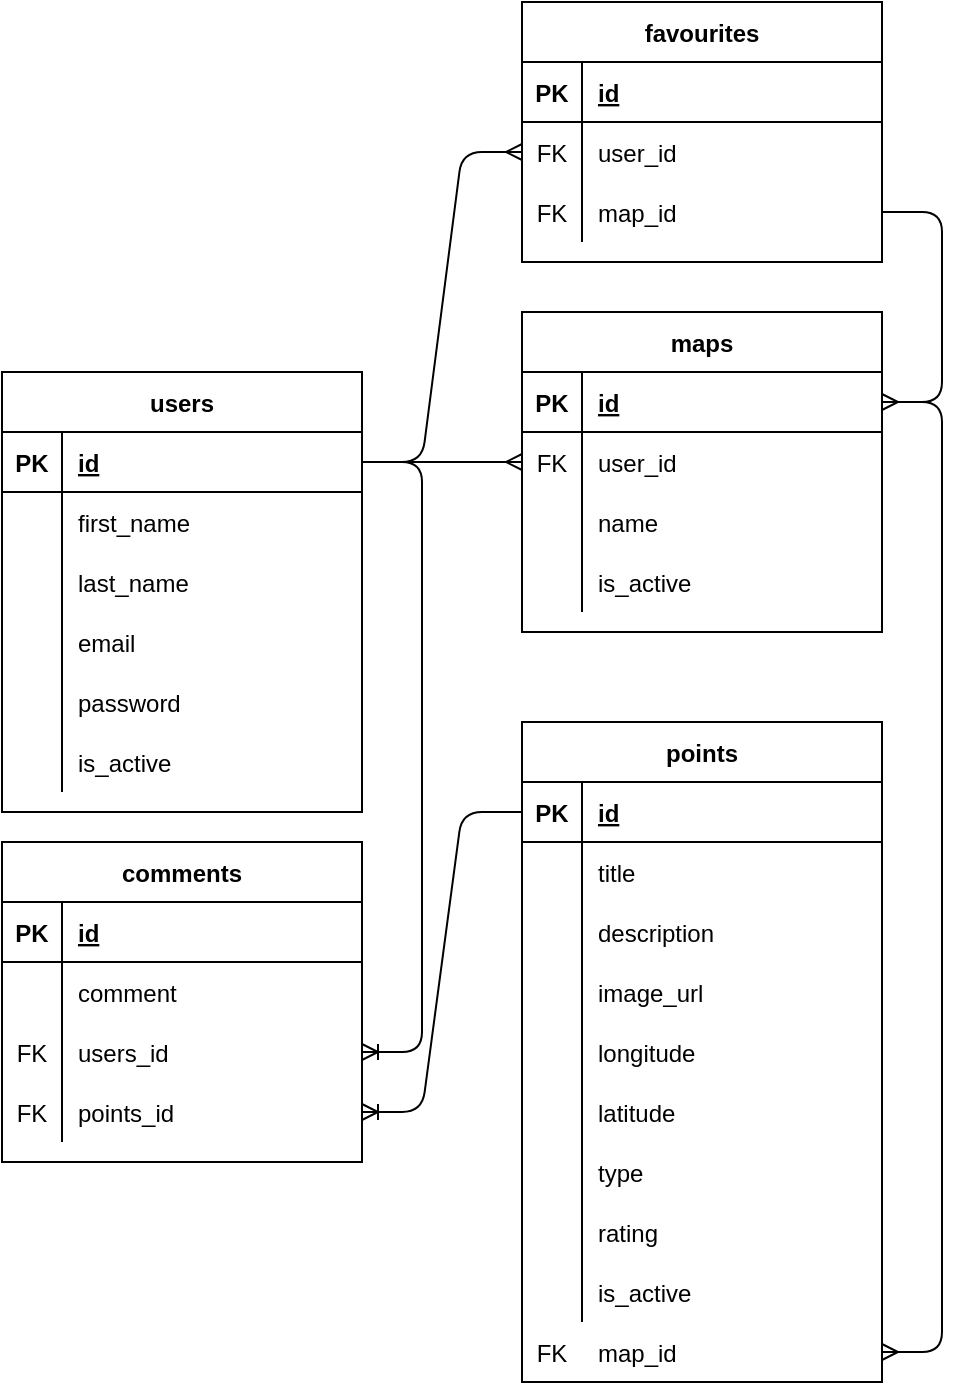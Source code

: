 <mxfile version="14.1.8" type="github">
  <diagram id="R2lEEEUBdFMjLlhIrx00" name="Page-1">
    <mxGraphModel dx="1588" dy="800" grid="1" gridSize="10" guides="1" tooltips="1" connect="1" arrows="1" fold="1" page="1" pageScale="1" pageWidth="850" pageHeight="1100" math="0" shadow="0" extFonts="Permanent Marker^https://fonts.googleapis.com/css?family=Permanent+Marker">
      <root>
        <mxCell id="0" />
        <mxCell id="1" parent="0" />
        <mxCell id="5aGVPmyujBnJCGXoLRqb-15" value="maps" style="shape=table;startSize=30;container=1;collapsible=1;childLayout=tableLayout;fixedRows=1;rowLines=0;fontStyle=1;align=center;resizeLast=1;" parent="1" vertex="1">
          <mxGeometry x="450" y="445" width="180" height="160" as="geometry" />
        </mxCell>
        <mxCell id="5aGVPmyujBnJCGXoLRqb-16" value="" style="shape=partialRectangle;collapsible=0;dropTarget=0;pointerEvents=0;fillColor=none;top=0;left=0;bottom=1;right=0;points=[[0,0.5],[1,0.5]];portConstraint=eastwest;" parent="5aGVPmyujBnJCGXoLRqb-15" vertex="1">
          <mxGeometry y="30" width="180" height="30" as="geometry" />
        </mxCell>
        <mxCell id="5aGVPmyujBnJCGXoLRqb-17" value="PK" style="shape=partialRectangle;connectable=0;fillColor=none;top=0;left=0;bottom=0;right=0;fontStyle=1;overflow=hidden;" parent="5aGVPmyujBnJCGXoLRqb-16" vertex="1">
          <mxGeometry width="30" height="30" as="geometry" />
        </mxCell>
        <mxCell id="5aGVPmyujBnJCGXoLRqb-18" value="id" style="shape=partialRectangle;connectable=0;fillColor=none;top=0;left=0;bottom=0;right=0;align=left;spacingLeft=6;fontStyle=5;overflow=hidden;" parent="5aGVPmyujBnJCGXoLRqb-16" vertex="1">
          <mxGeometry x="30" width="150" height="30" as="geometry" />
        </mxCell>
        <mxCell id="5aGVPmyujBnJCGXoLRqb-19" value="" style="shape=partialRectangle;collapsible=0;dropTarget=0;pointerEvents=0;fillColor=none;top=0;left=0;bottom=0;right=0;points=[[0,0.5],[1,0.5]];portConstraint=eastwest;" parent="5aGVPmyujBnJCGXoLRqb-15" vertex="1">
          <mxGeometry y="60" width="180" height="30" as="geometry" />
        </mxCell>
        <mxCell id="5aGVPmyujBnJCGXoLRqb-20" value="FK" style="shape=partialRectangle;connectable=0;fillColor=none;top=0;left=0;bottom=0;right=0;editable=1;overflow=hidden;" parent="5aGVPmyujBnJCGXoLRqb-19" vertex="1">
          <mxGeometry width="30" height="30" as="geometry" />
        </mxCell>
        <mxCell id="5aGVPmyujBnJCGXoLRqb-21" value="user_id" style="shape=partialRectangle;connectable=0;fillColor=none;top=0;left=0;bottom=0;right=0;align=left;spacingLeft=6;overflow=hidden;" parent="5aGVPmyujBnJCGXoLRqb-19" vertex="1">
          <mxGeometry x="30" width="150" height="30" as="geometry" />
        </mxCell>
        <mxCell id="5aGVPmyujBnJCGXoLRqb-22" value="" style="shape=partialRectangle;collapsible=0;dropTarget=0;pointerEvents=0;fillColor=none;top=0;left=0;bottom=0;right=0;points=[[0,0.5],[1,0.5]];portConstraint=eastwest;" parent="5aGVPmyujBnJCGXoLRqb-15" vertex="1">
          <mxGeometry y="90" width="180" height="30" as="geometry" />
        </mxCell>
        <mxCell id="5aGVPmyujBnJCGXoLRqb-23" value="" style="shape=partialRectangle;connectable=0;fillColor=none;top=0;left=0;bottom=0;right=0;editable=1;overflow=hidden;" parent="5aGVPmyujBnJCGXoLRqb-22" vertex="1">
          <mxGeometry width="30" height="30" as="geometry" />
        </mxCell>
        <mxCell id="5aGVPmyujBnJCGXoLRqb-24" value="name" style="shape=partialRectangle;connectable=0;fillColor=none;top=0;left=0;bottom=0;right=0;align=left;spacingLeft=6;overflow=hidden;" parent="5aGVPmyujBnJCGXoLRqb-22" vertex="1">
          <mxGeometry x="30" width="150" height="30" as="geometry" />
        </mxCell>
        <mxCell id="7502Xp6iciA3a9NRlFyf-27" value="" style="shape=partialRectangle;collapsible=0;dropTarget=0;pointerEvents=0;fillColor=none;top=0;left=0;bottom=0;right=0;points=[[0,0.5],[1,0.5]];portConstraint=eastwest;" vertex="1" parent="5aGVPmyujBnJCGXoLRqb-15">
          <mxGeometry y="120" width="180" height="30" as="geometry" />
        </mxCell>
        <mxCell id="7502Xp6iciA3a9NRlFyf-28" value="" style="shape=partialRectangle;connectable=0;fillColor=none;top=0;left=0;bottom=0;right=0;editable=1;overflow=hidden;" vertex="1" parent="7502Xp6iciA3a9NRlFyf-27">
          <mxGeometry width="30" height="30" as="geometry" />
        </mxCell>
        <mxCell id="7502Xp6iciA3a9NRlFyf-29" value="is_active" style="shape=partialRectangle;connectable=0;fillColor=none;top=0;left=0;bottom=0;right=0;align=left;spacingLeft=6;overflow=hidden;" vertex="1" parent="7502Xp6iciA3a9NRlFyf-27">
          <mxGeometry x="30" width="150" height="30" as="geometry" />
        </mxCell>
        <mxCell id="5aGVPmyujBnJCGXoLRqb-28" value="users" style="shape=table;startSize=30;container=1;collapsible=1;childLayout=tableLayout;fixedRows=1;rowLines=0;fontStyle=1;align=center;resizeLast=1;" parent="1" vertex="1">
          <mxGeometry x="190" y="475" width="180" height="220" as="geometry" />
        </mxCell>
        <mxCell id="5aGVPmyujBnJCGXoLRqb-29" value="" style="shape=partialRectangle;collapsible=0;dropTarget=0;pointerEvents=0;fillColor=none;top=0;left=0;bottom=1;right=0;points=[[0,0.5],[1,0.5]];portConstraint=eastwest;" parent="5aGVPmyujBnJCGXoLRqb-28" vertex="1">
          <mxGeometry y="30" width="180" height="30" as="geometry" />
        </mxCell>
        <mxCell id="5aGVPmyujBnJCGXoLRqb-30" value="PK" style="shape=partialRectangle;connectable=0;fillColor=none;top=0;left=0;bottom=0;right=0;fontStyle=1;overflow=hidden;" parent="5aGVPmyujBnJCGXoLRqb-29" vertex="1">
          <mxGeometry width="30" height="30" as="geometry" />
        </mxCell>
        <mxCell id="5aGVPmyujBnJCGXoLRqb-31" value="id" style="shape=partialRectangle;connectable=0;fillColor=none;top=0;left=0;bottom=0;right=0;align=left;spacingLeft=6;fontStyle=5;overflow=hidden;" parent="5aGVPmyujBnJCGXoLRqb-29" vertex="1">
          <mxGeometry x="30" width="150" height="30" as="geometry" />
        </mxCell>
        <mxCell id="5aGVPmyujBnJCGXoLRqb-32" value="" style="shape=partialRectangle;collapsible=0;dropTarget=0;pointerEvents=0;fillColor=none;top=0;left=0;bottom=0;right=0;points=[[0,0.5],[1,0.5]];portConstraint=eastwest;" parent="5aGVPmyujBnJCGXoLRqb-28" vertex="1">
          <mxGeometry y="60" width="180" height="30" as="geometry" />
        </mxCell>
        <mxCell id="5aGVPmyujBnJCGXoLRqb-33" value="" style="shape=partialRectangle;connectable=0;fillColor=none;top=0;left=0;bottom=0;right=0;editable=1;overflow=hidden;" parent="5aGVPmyujBnJCGXoLRqb-32" vertex="1">
          <mxGeometry width="30" height="30" as="geometry" />
        </mxCell>
        <mxCell id="5aGVPmyujBnJCGXoLRqb-34" value="first_name" style="shape=partialRectangle;connectable=0;fillColor=none;top=0;left=0;bottom=0;right=0;align=left;spacingLeft=6;overflow=hidden;" parent="5aGVPmyujBnJCGXoLRqb-32" vertex="1">
          <mxGeometry x="30" width="150" height="30" as="geometry" />
        </mxCell>
        <mxCell id="5aGVPmyujBnJCGXoLRqb-78" value="" style="shape=partialRectangle;collapsible=0;dropTarget=0;pointerEvents=0;fillColor=none;top=0;left=0;bottom=0;right=0;points=[[0,0.5],[1,0.5]];portConstraint=eastwest;" parent="5aGVPmyujBnJCGXoLRqb-28" vertex="1">
          <mxGeometry y="90" width="180" height="30" as="geometry" />
        </mxCell>
        <mxCell id="5aGVPmyujBnJCGXoLRqb-79" value="" style="shape=partialRectangle;connectable=0;fillColor=none;top=0;left=0;bottom=0;right=0;editable=1;overflow=hidden;" parent="5aGVPmyujBnJCGXoLRqb-78" vertex="1">
          <mxGeometry width="30" height="30" as="geometry" />
        </mxCell>
        <mxCell id="5aGVPmyujBnJCGXoLRqb-80" value="last_name" style="shape=partialRectangle;connectable=0;fillColor=none;top=0;left=0;bottom=0;right=0;align=left;spacingLeft=6;overflow=hidden;" parent="5aGVPmyujBnJCGXoLRqb-78" vertex="1">
          <mxGeometry x="30" width="150" height="30" as="geometry" />
        </mxCell>
        <mxCell id="7502Xp6iciA3a9NRlFyf-2" value="" style="shape=partialRectangle;collapsible=0;dropTarget=0;pointerEvents=0;fillColor=none;top=0;left=0;bottom=0;right=0;points=[[0,0.5],[1,0.5]];portConstraint=eastwest;" vertex="1" parent="5aGVPmyujBnJCGXoLRqb-28">
          <mxGeometry y="120" width="180" height="30" as="geometry" />
        </mxCell>
        <mxCell id="7502Xp6iciA3a9NRlFyf-3" value="" style="shape=partialRectangle;connectable=0;fillColor=none;top=0;left=0;bottom=0;right=0;editable=1;overflow=hidden;" vertex="1" parent="7502Xp6iciA3a9NRlFyf-2">
          <mxGeometry width="30" height="30" as="geometry" />
        </mxCell>
        <mxCell id="7502Xp6iciA3a9NRlFyf-4" value="email" style="shape=partialRectangle;connectable=0;fillColor=none;top=0;left=0;bottom=0;right=0;align=left;spacingLeft=6;overflow=hidden;" vertex="1" parent="7502Xp6iciA3a9NRlFyf-2">
          <mxGeometry x="30" width="150" height="30" as="geometry" />
        </mxCell>
        <mxCell id="7502Xp6iciA3a9NRlFyf-5" value="" style="shape=partialRectangle;collapsible=0;dropTarget=0;pointerEvents=0;fillColor=none;top=0;left=0;bottom=0;right=0;points=[[0,0.5],[1,0.5]];portConstraint=eastwest;" vertex="1" parent="5aGVPmyujBnJCGXoLRqb-28">
          <mxGeometry y="150" width="180" height="30" as="geometry" />
        </mxCell>
        <mxCell id="7502Xp6iciA3a9NRlFyf-6" value="" style="shape=partialRectangle;connectable=0;fillColor=none;top=0;left=0;bottom=0;right=0;editable=1;overflow=hidden;" vertex="1" parent="7502Xp6iciA3a9NRlFyf-5">
          <mxGeometry width="30" height="30" as="geometry" />
        </mxCell>
        <mxCell id="7502Xp6iciA3a9NRlFyf-7" value="password" style="shape=partialRectangle;connectable=0;fillColor=none;top=0;left=0;bottom=0;right=0;align=left;spacingLeft=6;overflow=hidden;" vertex="1" parent="7502Xp6iciA3a9NRlFyf-5">
          <mxGeometry x="30" width="150" height="30" as="geometry" />
        </mxCell>
        <mxCell id="7502Xp6iciA3a9NRlFyf-39" value="" style="shape=partialRectangle;collapsible=0;dropTarget=0;pointerEvents=0;fillColor=none;top=0;left=0;bottom=0;right=0;points=[[0,0.5],[1,0.5]];portConstraint=eastwest;" vertex="1" parent="5aGVPmyujBnJCGXoLRqb-28">
          <mxGeometry y="180" width="180" height="30" as="geometry" />
        </mxCell>
        <mxCell id="7502Xp6iciA3a9NRlFyf-40" value="" style="shape=partialRectangle;connectable=0;fillColor=none;top=0;left=0;bottom=0;right=0;editable=1;overflow=hidden;" vertex="1" parent="7502Xp6iciA3a9NRlFyf-39">
          <mxGeometry width="30" height="30" as="geometry" />
        </mxCell>
        <mxCell id="7502Xp6iciA3a9NRlFyf-41" value="is_active" style="shape=partialRectangle;connectable=0;fillColor=none;top=0;left=0;bottom=0;right=0;align=left;spacingLeft=6;overflow=hidden;" vertex="1" parent="7502Xp6iciA3a9NRlFyf-39">
          <mxGeometry x="30" width="150" height="30" as="geometry" />
        </mxCell>
        <mxCell id="5aGVPmyujBnJCGXoLRqb-41" value="favourites" style="shape=table;startSize=30;container=1;collapsible=1;childLayout=tableLayout;fixedRows=1;rowLines=0;fontStyle=1;align=center;resizeLast=1;" parent="1" vertex="1">
          <mxGeometry x="450" y="290" width="180" height="130" as="geometry" />
        </mxCell>
        <mxCell id="5aGVPmyujBnJCGXoLRqb-42" value="" style="shape=partialRectangle;collapsible=0;dropTarget=0;pointerEvents=0;fillColor=none;top=0;left=0;bottom=1;right=0;points=[[0,0.5],[1,0.5]];portConstraint=eastwest;" parent="5aGVPmyujBnJCGXoLRqb-41" vertex="1">
          <mxGeometry y="30" width="180" height="30" as="geometry" />
        </mxCell>
        <mxCell id="5aGVPmyujBnJCGXoLRqb-43" value="PK" style="shape=partialRectangle;connectable=0;fillColor=none;top=0;left=0;bottom=0;right=0;fontStyle=1;overflow=hidden;" parent="5aGVPmyujBnJCGXoLRqb-42" vertex="1">
          <mxGeometry width="30" height="30" as="geometry" />
        </mxCell>
        <mxCell id="5aGVPmyujBnJCGXoLRqb-44" value="id" style="shape=partialRectangle;connectable=0;fillColor=none;top=0;left=0;bottom=0;right=0;align=left;spacingLeft=6;fontStyle=5;overflow=hidden;" parent="5aGVPmyujBnJCGXoLRqb-42" vertex="1">
          <mxGeometry x="30" width="150" height="30" as="geometry" />
        </mxCell>
        <mxCell id="5aGVPmyujBnJCGXoLRqb-45" value="" style="shape=partialRectangle;collapsible=0;dropTarget=0;pointerEvents=0;fillColor=none;top=0;left=0;bottom=0;right=0;points=[[0,0.5],[1,0.5]];portConstraint=eastwest;" parent="5aGVPmyujBnJCGXoLRqb-41" vertex="1">
          <mxGeometry y="60" width="180" height="30" as="geometry" />
        </mxCell>
        <mxCell id="5aGVPmyujBnJCGXoLRqb-46" value="FK" style="shape=partialRectangle;connectable=0;fillColor=none;top=0;left=0;bottom=0;right=0;editable=1;overflow=hidden;" parent="5aGVPmyujBnJCGXoLRqb-45" vertex="1">
          <mxGeometry width="30" height="30" as="geometry" />
        </mxCell>
        <mxCell id="5aGVPmyujBnJCGXoLRqb-47" value="user_id" style="shape=partialRectangle;connectable=0;fillColor=none;top=0;left=0;bottom=0;right=0;align=left;spacingLeft=6;overflow=hidden;" parent="5aGVPmyujBnJCGXoLRqb-45" vertex="1">
          <mxGeometry x="30" width="150" height="30" as="geometry" />
        </mxCell>
        <mxCell id="5aGVPmyujBnJCGXoLRqb-48" value="" style="shape=partialRectangle;collapsible=0;dropTarget=0;pointerEvents=0;fillColor=none;top=0;left=0;bottom=0;right=0;points=[[0,0.5],[1,0.5]];portConstraint=eastwest;" parent="5aGVPmyujBnJCGXoLRqb-41" vertex="1">
          <mxGeometry y="90" width="180" height="30" as="geometry" />
        </mxCell>
        <mxCell id="5aGVPmyujBnJCGXoLRqb-49" value="FK" style="shape=partialRectangle;connectable=0;fillColor=none;top=0;left=0;bottom=0;right=0;editable=1;overflow=hidden;" parent="5aGVPmyujBnJCGXoLRqb-48" vertex="1">
          <mxGeometry width="30" height="30" as="geometry" />
        </mxCell>
        <mxCell id="5aGVPmyujBnJCGXoLRqb-50" value="map_id" style="shape=partialRectangle;connectable=0;fillColor=none;top=0;left=0;bottom=0;right=0;align=left;spacingLeft=6;overflow=hidden;" parent="5aGVPmyujBnJCGXoLRqb-48" vertex="1">
          <mxGeometry x="30" width="150" height="30" as="geometry" />
        </mxCell>
        <mxCell id="5aGVPmyujBnJCGXoLRqb-54" value="points" style="shape=table;startSize=30;container=1;collapsible=1;childLayout=tableLayout;fixedRows=1;rowLines=0;fontStyle=1;align=center;resizeLast=1;" parent="1" vertex="1">
          <mxGeometry x="450" y="650" width="180" height="330" as="geometry" />
        </mxCell>
        <mxCell id="5aGVPmyujBnJCGXoLRqb-55" value="" style="shape=partialRectangle;collapsible=0;dropTarget=0;pointerEvents=0;fillColor=none;top=0;left=0;bottom=1;right=0;points=[[0,0.5],[1,0.5]];portConstraint=eastwest;" parent="5aGVPmyujBnJCGXoLRqb-54" vertex="1">
          <mxGeometry y="30" width="180" height="30" as="geometry" />
        </mxCell>
        <mxCell id="5aGVPmyujBnJCGXoLRqb-56" value="PK" style="shape=partialRectangle;connectable=0;fillColor=none;top=0;left=0;bottom=0;right=0;fontStyle=1;overflow=hidden;" parent="5aGVPmyujBnJCGXoLRqb-55" vertex="1">
          <mxGeometry width="30" height="30" as="geometry" />
        </mxCell>
        <mxCell id="5aGVPmyujBnJCGXoLRqb-57" value="id" style="shape=partialRectangle;connectable=0;fillColor=none;top=0;left=0;bottom=0;right=0;align=left;spacingLeft=6;fontStyle=5;overflow=hidden;" parent="5aGVPmyujBnJCGXoLRqb-55" vertex="1">
          <mxGeometry x="30" width="150" height="30" as="geometry" />
        </mxCell>
        <mxCell id="5aGVPmyujBnJCGXoLRqb-58" value="" style="shape=partialRectangle;collapsible=0;dropTarget=0;pointerEvents=0;fillColor=none;top=0;left=0;bottom=0;right=0;points=[[0,0.5],[1,0.5]];portConstraint=eastwest;" parent="5aGVPmyujBnJCGXoLRqb-54" vertex="1">
          <mxGeometry y="60" width="180" height="30" as="geometry" />
        </mxCell>
        <mxCell id="5aGVPmyujBnJCGXoLRqb-59" value="" style="shape=partialRectangle;connectable=0;fillColor=none;top=0;left=0;bottom=0;right=0;editable=1;overflow=hidden;" parent="5aGVPmyujBnJCGXoLRqb-58" vertex="1">
          <mxGeometry width="30" height="30" as="geometry" />
        </mxCell>
        <mxCell id="5aGVPmyujBnJCGXoLRqb-60" value="title" style="shape=partialRectangle;connectable=0;fillColor=none;top=0;left=0;bottom=0;right=0;align=left;spacingLeft=6;overflow=hidden;" parent="5aGVPmyujBnJCGXoLRqb-58" vertex="1">
          <mxGeometry x="30" width="150" height="30" as="geometry" />
        </mxCell>
        <mxCell id="5aGVPmyujBnJCGXoLRqb-61" value="" style="shape=partialRectangle;collapsible=0;dropTarget=0;pointerEvents=0;fillColor=none;top=0;left=0;bottom=0;right=0;points=[[0,0.5],[1,0.5]];portConstraint=eastwest;" parent="5aGVPmyujBnJCGXoLRqb-54" vertex="1">
          <mxGeometry y="90" width="180" height="30" as="geometry" />
        </mxCell>
        <mxCell id="5aGVPmyujBnJCGXoLRqb-62" value="" style="shape=partialRectangle;connectable=0;fillColor=none;top=0;left=0;bottom=0;right=0;editable=1;overflow=hidden;" parent="5aGVPmyujBnJCGXoLRqb-61" vertex="1">
          <mxGeometry width="30" height="30" as="geometry" />
        </mxCell>
        <mxCell id="5aGVPmyujBnJCGXoLRqb-63" value="description" style="shape=partialRectangle;connectable=0;fillColor=none;top=0;left=0;bottom=0;right=0;align=left;spacingLeft=6;overflow=hidden;" parent="5aGVPmyujBnJCGXoLRqb-61" vertex="1">
          <mxGeometry x="30" width="150" height="30" as="geometry" />
        </mxCell>
        <mxCell id="5aGVPmyujBnJCGXoLRqb-64" value="" style="shape=partialRectangle;collapsible=0;dropTarget=0;pointerEvents=0;fillColor=none;top=0;left=0;bottom=0;right=0;points=[[0,0.5],[1,0.5]];portConstraint=eastwest;" parent="5aGVPmyujBnJCGXoLRqb-54" vertex="1">
          <mxGeometry y="120" width="180" height="30" as="geometry" />
        </mxCell>
        <mxCell id="5aGVPmyujBnJCGXoLRqb-65" value="" style="shape=partialRectangle;connectable=0;fillColor=none;top=0;left=0;bottom=0;right=0;editable=1;overflow=hidden;" parent="5aGVPmyujBnJCGXoLRqb-64" vertex="1">
          <mxGeometry width="30" height="30" as="geometry" />
        </mxCell>
        <mxCell id="5aGVPmyujBnJCGXoLRqb-66" value="image_url" style="shape=partialRectangle;connectable=0;fillColor=none;top=0;left=0;bottom=0;right=0;align=left;spacingLeft=6;overflow=hidden;" parent="5aGVPmyujBnJCGXoLRqb-64" vertex="1">
          <mxGeometry x="30" width="150" height="30" as="geometry" />
        </mxCell>
        <mxCell id="5aGVPmyujBnJCGXoLRqb-82" value="" style="shape=partialRectangle;collapsible=0;dropTarget=0;pointerEvents=0;fillColor=none;top=0;left=0;bottom=0;right=0;points=[[0,0.5],[1,0.5]];portConstraint=eastwest;" parent="5aGVPmyujBnJCGXoLRqb-54" vertex="1">
          <mxGeometry y="150" width="180" height="30" as="geometry" />
        </mxCell>
        <mxCell id="5aGVPmyujBnJCGXoLRqb-83" value="" style="shape=partialRectangle;connectable=0;fillColor=none;top=0;left=0;bottom=0;right=0;editable=1;overflow=hidden;" parent="5aGVPmyujBnJCGXoLRqb-82" vertex="1">
          <mxGeometry width="30" height="30" as="geometry" />
        </mxCell>
        <mxCell id="5aGVPmyujBnJCGXoLRqb-84" value="longitude" style="shape=partialRectangle;connectable=0;fillColor=none;top=0;left=0;bottom=0;right=0;align=left;spacingLeft=6;overflow=hidden;" parent="5aGVPmyujBnJCGXoLRqb-82" vertex="1">
          <mxGeometry x="30" width="150" height="30" as="geometry" />
        </mxCell>
        <mxCell id="5aGVPmyujBnJCGXoLRqb-85" value="" style="shape=partialRectangle;collapsible=0;dropTarget=0;pointerEvents=0;fillColor=none;top=0;left=0;bottom=0;right=0;points=[[0,0.5],[1,0.5]];portConstraint=eastwest;" parent="5aGVPmyujBnJCGXoLRqb-54" vertex="1">
          <mxGeometry y="180" width="180" height="30" as="geometry" />
        </mxCell>
        <mxCell id="5aGVPmyujBnJCGXoLRqb-86" value="" style="shape=partialRectangle;connectable=0;fillColor=none;top=0;left=0;bottom=0;right=0;editable=1;overflow=hidden;" parent="5aGVPmyujBnJCGXoLRqb-85" vertex="1">
          <mxGeometry width="30" height="30" as="geometry" />
        </mxCell>
        <mxCell id="5aGVPmyujBnJCGXoLRqb-87" value="latitude" style="shape=partialRectangle;connectable=0;fillColor=none;top=0;left=0;bottom=0;right=0;align=left;spacingLeft=6;overflow=hidden;" parent="5aGVPmyujBnJCGXoLRqb-85" vertex="1">
          <mxGeometry x="30" width="150" height="30" as="geometry" />
        </mxCell>
        <mxCell id="7502Xp6iciA3a9NRlFyf-8" value="" style="shape=partialRectangle;collapsible=0;dropTarget=0;pointerEvents=0;fillColor=none;top=0;left=0;bottom=0;right=0;points=[[0,0.5],[1,0.5]];portConstraint=eastwest;" vertex="1" parent="5aGVPmyujBnJCGXoLRqb-54">
          <mxGeometry y="210" width="180" height="30" as="geometry" />
        </mxCell>
        <mxCell id="7502Xp6iciA3a9NRlFyf-9" value="" style="shape=partialRectangle;connectable=0;fillColor=none;top=0;left=0;bottom=0;right=0;editable=1;overflow=hidden;" vertex="1" parent="7502Xp6iciA3a9NRlFyf-8">
          <mxGeometry width="30" height="30" as="geometry" />
        </mxCell>
        <mxCell id="7502Xp6iciA3a9NRlFyf-10" value="type" style="shape=partialRectangle;connectable=0;fillColor=none;top=0;left=0;bottom=0;right=0;align=left;spacingLeft=6;overflow=hidden;" vertex="1" parent="7502Xp6iciA3a9NRlFyf-8">
          <mxGeometry x="30" width="150" height="30" as="geometry" />
        </mxCell>
        <mxCell id="7502Xp6iciA3a9NRlFyf-11" value="" style="shape=partialRectangle;collapsible=0;dropTarget=0;pointerEvents=0;fillColor=none;top=0;left=0;bottom=0;right=0;points=[[0,0.5],[1,0.5]];portConstraint=eastwest;" vertex="1" parent="5aGVPmyujBnJCGXoLRqb-54">
          <mxGeometry y="240" width="180" height="30" as="geometry" />
        </mxCell>
        <mxCell id="7502Xp6iciA3a9NRlFyf-12" value="" style="shape=partialRectangle;connectable=0;fillColor=none;top=0;left=0;bottom=0;right=0;editable=1;overflow=hidden;" vertex="1" parent="7502Xp6iciA3a9NRlFyf-11">
          <mxGeometry width="30" height="30" as="geometry" />
        </mxCell>
        <mxCell id="7502Xp6iciA3a9NRlFyf-13" value="rating" style="shape=partialRectangle;connectable=0;fillColor=none;top=0;left=0;bottom=0;right=0;align=left;spacingLeft=6;overflow=hidden;" vertex="1" parent="7502Xp6iciA3a9NRlFyf-11">
          <mxGeometry x="30" width="150" height="30" as="geometry" />
        </mxCell>
        <mxCell id="7502Xp6iciA3a9NRlFyf-30" value="" style="shape=partialRectangle;collapsible=0;dropTarget=0;pointerEvents=0;fillColor=none;top=0;left=0;bottom=0;right=0;points=[[0,0.5],[1,0.5]];portConstraint=eastwest;" vertex="1" parent="5aGVPmyujBnJCGXoLRqb-54">
          <mxGeometry y="270" width="180" height="30" as="geometry" />
        </mxCell>
        <mxCell id="7502Xp6iciA3a9NRlFyf-31" value="" style="shape=partialRectangle;connectable=0;fillColor=none;top=0;left=0;bottom=0;right=0;editable=1;overflow=hidden;" vertex="1" parent="7502Xp6iciA3a9NRlFyf-30">
          <mxGeometry width="30" height="30" as="geometry" />
        </mxCell>
        <mxCell id="7502Xp6iciA3a9NRlFyf-32" value="is_active" style="shape=partialRectangle;connectable=0;fillColor=none;top=0;left=0;bottom=0;right=0;align=left;spacingLeft=6;overflow=hidden;" vertex="1" parent="7502Xp6iciA3a9NRlFyf-30">
          <mxGeometry x="30" width="150" height="30" as="geometry" />
        </mxCell>
        <mxCell id="5aGVPmyujBnJCGXoLRqb-73" value="" style="edgeStyle=entityRelationEdgeStyle;fontSize=12;html=1;endArrow=ERmany;exitX=1;exitY=0.5;exitDx=0;exitDy=0;entryX=0;entryY=0.5;entryDx=0;entryDy=0;" parent="1" source="5aGVPmyujBnJCGXoLRqb-29" target="5aGVPmyujBnJCGXoLRqb-19" edge="1">
          <mxGeometry width="100" height="100" relative="1" as="geometry">
            <mxPoint x="370" y="675" as="sourcePoint" />
            <mxPoint x="470" y="575" as="targetPoint" />
          </mxGeometry>
        </mxCell>
        <mxCell id="5aGVPmyujBnJCGXoLRqb-75" value="" style="edgeStyle=entityRelationEdgeStyle;fontSize=12;html=1;endArrow=ERmany;entryX=1;entryY=0.5;entryDx=0;entryDy=0;" parent="1" source="5aGVPmyujBnJCGXoLRqb-16" target="7502Xp6iciA3a9NRlFyf-36" edge="1">
          <mxGeometry width="100" height="100" relative="1" as="geometry">
            <mxPoint x="660" y="785" as="sourcePoint" />
            <mxPoint x="690" y="970" as="targetPoint" />
          </mxGeometry>
        </mxCell>
        <mxCell id="5aGVPmyujBnJCGXoLRqb-76" value="" style="edgeStyle=entityRelationEdgeStyle;fontSize=12;html=1;endArrow=ERmany;exitX=1;exitY=0.5;exitDx=0;exitDy=0;entryX=0;entryY=0.5;entryDx=0;entryDy=0;" parent="1" source="5aGVPmyujBnJCGXoLRqb-29" target="5aGVPmyujBnJCGXoLRqb-45" edge="1">
          <mxGeometry width="100" height="100" relative="1" as="geometry">
            <mxPoint x="245" y="415" as="sourcePoint" />
            <mxPoint x="345" y="315" as="targetPoint" />
          </mxGeometry>
        </mxCell>
        <mxCell id="5aGVPmyujBnJCGXoLRqb-77" value="" style="edgeStyle=entityRelationEdgeStyle;fontSize=12;html=1;endArrow=ERmany;exitX=1;exitY=0.5;exitDx=0;exitDy=0;entryX=1;entryY=0.5;entryDx=0;entryDy=0;" parent="1" source="5aGVPmyujBnJCGXoLRqb-48" target="5aGVPmyujBnJCGXoLRqb-16" edge="1">
          <mxGeometry width="100" height="100" relative="1" as="geometry">
            <mxPoint x="560" y="415" as="sourcePoint" />
            <mxPoint x="660" y="315" as="targetPoint" />
          </mxGeometry>
        </mxCell>
        <mxCell id="uaJOKz_a7Ykpt6E4QMr8-19" style="edgeStyle=orthogonalEdgeStyle;rounded=0;orthogonalLoop=1;jettySize=auto;html=1;exitX=1;exitY=0.5;exitDx=0;exitDy=0;" parent="1" source="5aGVPmyujBnJCGXoLRqb-29" edge="1">
          <mxGeometry relative="1" as="geometry">
            <mxPoint x="370" y="520" as="targetPoint" />
          </mxGeometry>
        </mxCell>
        <mxCell id="7502Xp6iciA3a9NRlFyf-14" value="comments" style="shape=table;startSize=30;container=1;collapsible=1;childLayout=tableLayout;fixedRows=1;rowLines=0;fontStyle=1;align=center;resizeLast=1;" vertex="1" parent="1">
          <mxGeometry x="190" y="710" width="180" height="160" as="geometry" />
        </mxCell>
        <mxCell id="7502Xp6iciA3a9NRlFyf-15" value="" style="shape=partialRectangle;collapsible=0;dropTarget=0;pointerEvents=0;fillColor=none;top=0;left=0;bottom=1;right=0;points=[[0,0.5],[1,0.5]];portConstraint=eastwest;" vertex="1" parent="7502Xp6iciA3a9NRlFyf-14">
          <mxGeometry y="30" width="180" height="30" as="geometry" />
        </mxCell>
        <mxCell id="7502Xp6iciA3a9NRlFyf-16" value="PK" style="shape=partialRectangle;connectable=0;fillColor=none;top=0;left=0;bottom=0;right=0;fontStyle=1;overflow=hidden;" vertex="1" parent="7502Xp6iciA3a9NRlFyf-15">
          <mxGeometry width="30" height="30" as="geometry" />
        </mxCell>
        <mxCell id="7502Xp6iciA3a9NRlFyf-17" value="id" style="shape=partialRectangle;connectable=0;fillColor=none;top=0;left=0;bottom=0;right=0;align=left;spacingLeft=6;fontStyle=5;overflow=hidden;" vertex="1" parent="7502Xp6iciA3a9NRlFyf-15">
          <mxGeometry x="30" width="150" height="30" as="geometry" />
        </mxCell>
        <mxCell id="7502Xp6iciA3a9NRlFyf-18" value="" style="shape=partialRectangle;collapsible=0;dropTarget=0;pointerEvents=0;fillColor=none;top=0;left=0;bottom=0;right=0;points=[[0,0.5],[1,0.5]];portConstraint=eastwest;" vertex="1" parent="7502Xp6iciA3a9NRlFyf-14">
          <mxGeometry y="60" width="180" height="30" as="geometry" />
        </mxCell>
        <mxCell id="7502Xp6iciA3a9NRlFyf-19" value="" style="shape=partialRectangle;connectable=0;fillColor=none;top=0;left=0;bottom=0;right=0;editable=1;overflow=hidden;" vertex="1" parent="7502Xp6iciA3a9NRlFyf-18">
          <mxGeometry width="30" height="30" as="geometry" />
        </mxCell>
        <mxCell id="7502Xp6iciA3a9NRlFyf-20" value="comment" style="shape=partialRectangle;connectable=0;fillColor=none;top=0;left=0;bottom=0;right=0;align=left;spacingLeft=6;overflow=hidden;" vertex="1" parent="7502Xp6iciA3a9NRlFyf-18">
          <mxGeometry x="30" width="150" height="30" as="geometry" />
        </mxCell>
        <mxCell id="7502Xp6iciA3a9NRlFyf-21" value="" style="shape=partialRectangle;collapsible=0;dropTarget=0;pointerEvents=0;fillColor=none;top=0;left=0;bottom=0;right=0;points=[[0,0.5],[1,0.5]];portConstraint=eastwest;" vertex="1" parent="7502Xp6iciA3a9NRlFyf-14">
          <mxGeometry y="90" width="180" height="30" as="geometry" />
        </mxCell>
        <mxCell id="7502Xp6iciA3a9NRlFyf-22" value="FK" style="shape=partialRectangle;connectable=0;fillColor=none;top=0;left=0;bottom=0;right=0;editable=1;overflow=hidden;" vertex="1" parent="7502Xp6iciA3a9NRlFyf-21">
          <mxGeometry width="30" height="30" as="geometry" />
        </mxCell>
        <mxCell id="7502Xp6iciA3a9NRlFyf-23" value="users_id" style="shape=partialRectangle;connectable=0;fillColor=none;top=0;left=0;bottom=0;right=0;align=left;spacingLeft=6;overflow=hidden;" vertex="1" parent="7502Xp6iciA3a9NRlFyf-21">
          <mxGeometry x="30" width="150" height="30" as="geometry" />
        </mxCell>
        <mxCell id="7502Xp6iciA3a9NRlFyf-24" value="" style="shape=partialRectangle;collapsible=0;dropTarget=0;pointerEvents=0;fillColor=none;top=0;left=0;bottom=0;right=0;points=[[0,0.5],[1,0.5]];portConstraint=eastwest;" vertex="1" parent="7502Xp6iciA3a9NRlFyf-14">
          <mxGeometry y="120" width="180" height="30" as="geometry" />
        </mxCell>
        <mxCell id="7502Xp6iciA3a9NRlFyf-25" value="FK" style="shape=partialRectangle;connectable=0;fillColor=none;top=0;left=0;bottom=0;right=0;editable=1;overflow=hidden;" vertex="1" parent="7502Xp6iciA3a9NRlFyf-24">
          <mxGeometry width="30" height="30" as="geometry" />
        </mxCell>
        <mxCell id="7502Xp6iciA3a9NRlFyf-26" value="points_id" style="shape=partialRectangle;connectable=0;fillColor=none;top=0;left=0;bottom=0;right=0;align=left;spacingLeft=6;overflow=hidden;" vertex="1" parent="7502Xp6iciA3a9NRlFyf-24">
          <mxGeometry x="30" width="150" height="30" as="geometry" />
        </mxCell>
        <mxCell id="7502Xp6iciA3a9NRlFyf-34" value="" style="edgeStyle=entityRelationEdgeStyle;fontSize=12;html=1;endArrow=ERoneToMany;entryX=1;entryY=0.5;entryDx=0;entryDy=0;" edge="1" parent="1" target="7502Xp6iciA3a9NRlFyf-21">
          <mxGeometry width="100" height="100" relative="1" as="geometry">
            <mxPoint x="370" y="520" as="sourcePoint" />
            <mxPoint x="430" y="755" as="targetPoint" />
          </mxGeometry>
        </mxCell>
        <mxCell id="7502Xp6iciA3a9NRlFyf-35" value="" style="edgeStyle=entityRelationEdgeStyle;fontSize=12;html=1;endArrow=ERoneToMany;exitX=0;exitY=0.5;exitDx=0;exitDy=0;entryX=1;entryY=0.5;entryDx=0;entryDy=0;" edge="1" parent="1" source="5aGVPmyujBnJCGXoLRqb-55" target="7502Xp6iciA3a9NRlFyf-24">
          <mxGeometry width="100" height="100" relative="1" as="geometry">
            <mxPoint x="470" y="730" as="sourcePoint" />
            <mxPoint x="570" y="630" as="targetPoint" />
          </mxGeometry>
        </mxCell>
        <mxCell id="7502Xp6iciA3a9NRlFyf-36" value="" style="shape=partialRectangle;collapsible=0;dropTarget=0;pointerEvents=0;fillColor=none;top=0;left=0;bottom=0;right=0;points=[[0,0.5],[1,0.5]];portConstraint=eastwest;" vertex="1" parent="1">
          <mxGeometry x="450" y="950" width="180" height="30" as="geometry" />
        </mxCell>
        <mxCell id="7502Xp6iciA3a9NRlFyf-37" value="FK" style="shape=partialRectangle;connectable=0;fillColor=none;top=0;left=0;bottom=0;right=0;editable=1;overflow=hidden;" vertex="1" parent="7502Xp6iciA3a9NRlFyf-36">
          <mxGeometry width="30" height="30" as="geometry" />
        </mxCell>
        <mxCell id="7502Xp6iciA3a9NRlFyf-38" value="map_id" style="shape=partialRectangle;connectable=0;fillColor=none;top=0;left=0;bottom=0;right=0;align=left;spacingLeft=6;overflow=hidden;" vertex="1" parent="7502Xp6iciA3a9NRlFyf-36">
          <mxGeometry x="30" width="150" height="30" as="geometry" />
        </mxCell>
      </root>
    </mxGraphModel>
  </diagram>
</mxfile>
